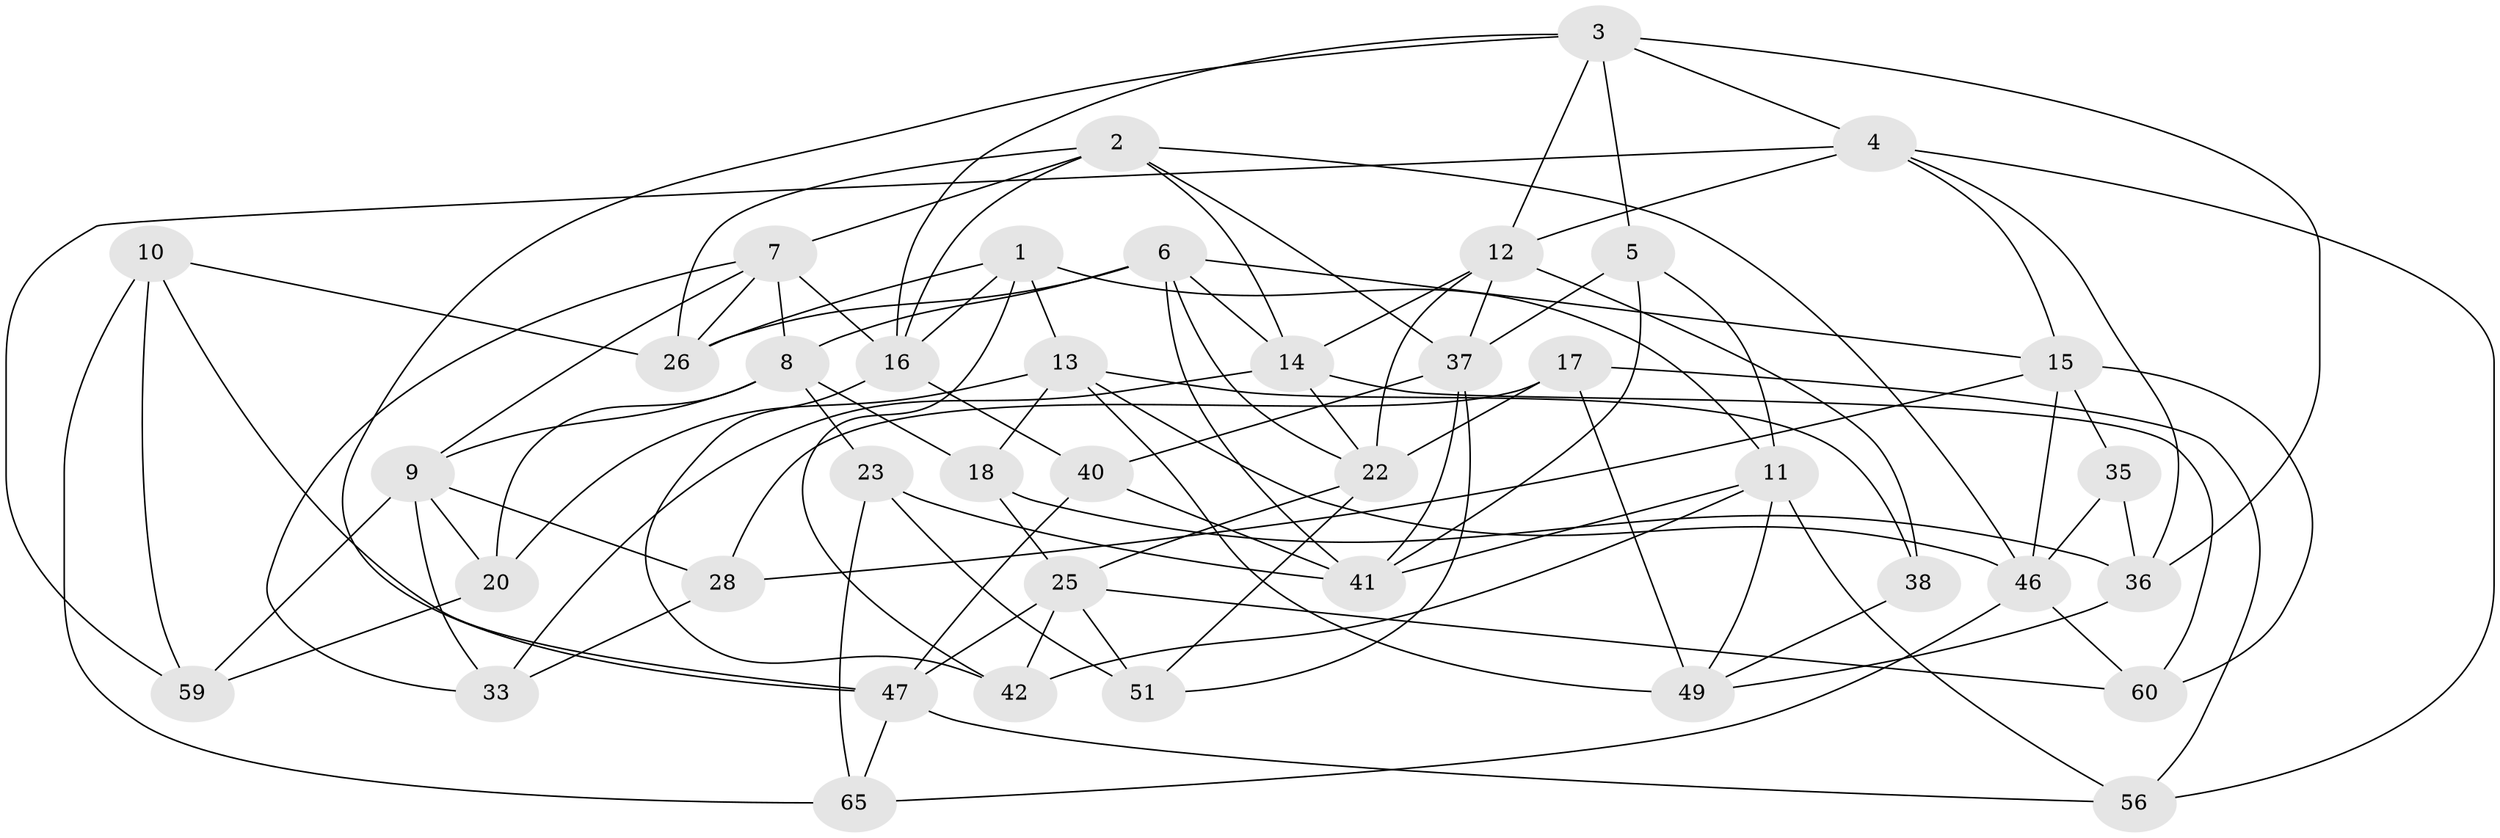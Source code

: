 // Generated by graph-tools (version 1.1) at 2025/52/02/27/25 19:52:28]
// undirected, 40 vertices, 100 edges
graph export_dot {
graph [start="1"]
  node [color=gray90,style=filled];
  1 [super="+24"];
  2 [super="+45"];
  3 [super="+29"];
  4 [super="+62"];
  5;
  6 [super="+27"];
  7 [super="+21"];
  8 [super="+39"];
  9 [super="+34"];
  10;
  11 [super="+63"];
  12 [super="+30"];
  13 [super="+31"];
  14 [super="+44"];
  15 [super="+19"];
  16 [super="+48"];
  17 [super="+43"];
  18;
  20;
  22 [super="+58"];
  23;
  25 [super="+50"];
  26 [super="+32"];
  28 [super="+57"];
  33;
  35;
  36 [super="+53"];
  37 [super="+64"];
  38;
  40;
  41 [super="+55"];
  42;
  46 [super="+54"];
  47 [super="+52"];
  49 [super="+61"];
  51;
  56;
  59;
  60;
  65;
  1 -- 13;
  1 -- 16;
  1 -- 26 [weight=2];
  1 -- 42;
  1 -- 11;
  2 -- 14;
  2 -- 26;
  2 -- 46;
  2 -- 7;
  2 -- 16;
  2 -- 37;
  3 -- 5;
  3 -- 36;
  3 -- 4;
  3 -- 12;
  3 -- 47;
  3 -- 16;
  4 -- 56;
  4 -- 59;
  4 -- 12;
  4 -- 36;
  4 -- 15;
  5 -- 11;
  5 -- 37;
  5 -- 41;
  6 -- 15;
  6 -- 22;
  6 -- 41;
  6 -- 8;
  6 -- 26;
  6 -- 14;
  7 -- 26;
  7 -- 33;
  7 -- 8;
  7 -- 16;
  7 -- 9;
  8 -- 23;
  8 -- 9;
  8 -- 18;
  8 -- 20;
  9 -- 20;
  9 -- 28;
  9 -- 33;
  9 -- 59;
  10 -- 59;
  10 -- 65;
  10 -- 26;
  10 -- 47;
  11 -- 56;
  11 -- 41;
  11 -- 42;
  11 -- 49;
  12 -- 38;
  12 -- 37;
  12 -- 22;
  12 -- 14;
  13 -- 20;
  13 -- 18;
  13 -- 46;
  13 -- 49;
  13 -- 38;
  14 -- 33;
  14 -- 60;
  14 -- 22;
  15 -- 35;
  15 -- 28;
  15 -- 46;
  15 -- 60;
  16 -- 40;
  16 -- 42;
  17 -- 28 [weight=3];
  17 -- 22;
  17 -- 56;
  17 -- 49;
  18 -- 25;
  18 -- 36;
  20 -- 59;
  22 -- 51;
  22 -- 25;
  23 -- 65;
  23 -- 51;
  23 -- 41;
  25 -- 60;
  25 -- 51;
  25 -- 42;
  25 -- 47;
  28 -- 33;
  35 -- 36 [weight=2];
  35 -- 46;
  36 -- 49;
  37 -- 41;
  37 -- 40;
  37 -- 51;
  38 -- 49 [weight=2];
  40 -- 41;
  40 -- 47;
  46 -- 65;
  46 -- 60;
  47 -- 65;
  47 -- 56;
}

